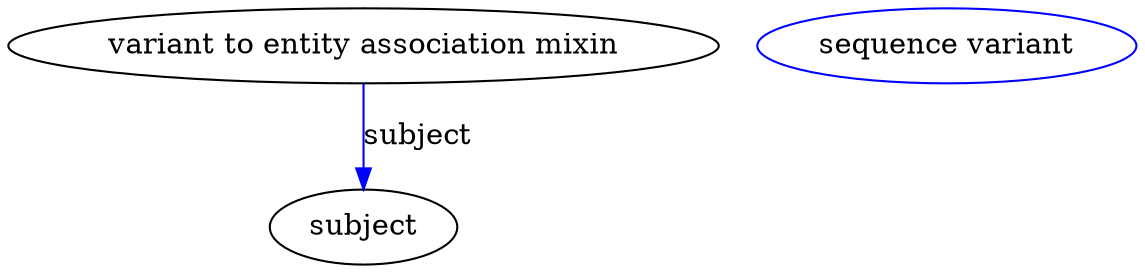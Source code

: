 digraph {
	graph [bb="0,0,540.28,123"];
	node [label="\N"];
	"variant to entity association mixin"	 [height=0.5,
		label="variant to entity association mixin",
		pos="170.28,105",
		width=4.7301];
	subject	 [height=0.5,
		pos="170.28,18",
		width=1.2457];
	"variant to entity association mixin" -> subject	 [color=blue,
		label=subject,
		lp="196.78,61.5",
		pos="e,170.28,36.003 170.28,86.974 170.28,75.192 170.28,59.561 170.28,46.158",
		style=solid];
	"variant to entity association mixin_subject"	 [color=blue,
		height=0.5,
		label="sequence variant",
		pos="449.28,105",
		width=2.5276];
}
